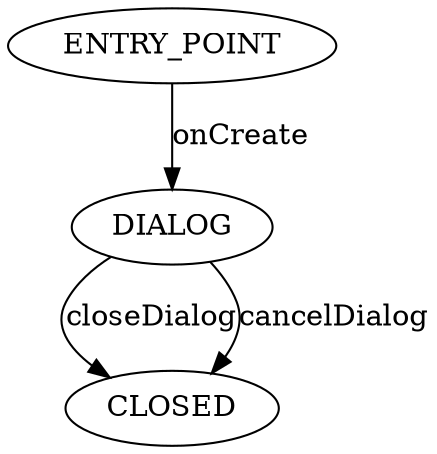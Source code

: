 digraph {
    ENTRY_POINT -> DIALOG[label="onCreate"]
    DIALOG -> CLOSED[label="closeDialog"]
    DIALOG -> CLOSED[label="cancelDialog"]
}
